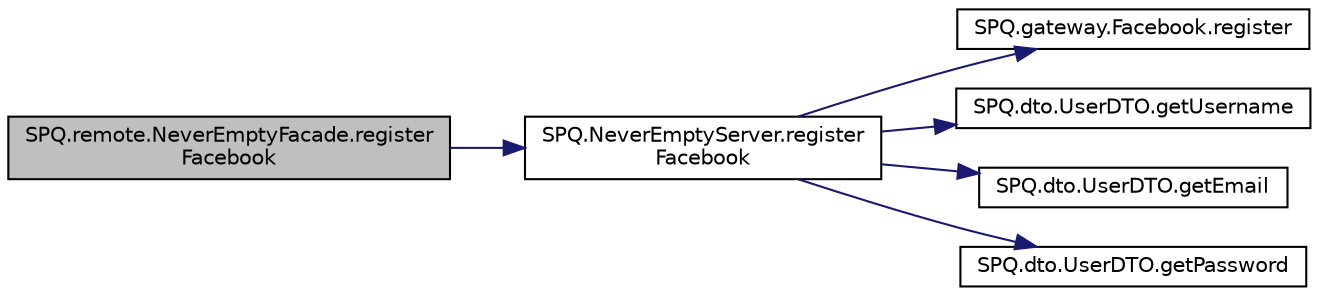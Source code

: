 digraph "SPQ.remote.NeverEmptyFacade.registerFacebook"
{
  edge [fontname="Helvetica",fontsize="10",labelfontname="Helvetica",labelfontsize="10"];
  node [fontname="Helvetica",fontsize="10",shape=record];
  rankdir="LR";
  Node32 [label="SPQ.remote.NeverEmptyFacade.register\lFacebook",height=0.2,width=0.4,color="black", fillcolor="grey75", style="filled", fontcolor="black"];
  Node32 -> Node33 [color="midnightblue",fontsize="10",style="solid",fontname="Helvetica"];
  Node33 [label="SPQ.NeverEmptyServer.register\lFacebook",height=0.2,width=0.4,color="black", fillcolor="white", style="filled",URL="$class_s_p_q_1_1_never_empty_server.html#abf7e271e0edb91e8f8ed73063de74b03"];
  Node33 -> Node34 [color="midnightblue",fontsize="10",style="solid",fontname="Helvetica"];
  Node34 [label="SPQ.gateway.Facebook.register",height=0.2,width=0.4,color="black", fillcolor="white", style="filled",URL="$class_s_p_q_1_1gateway_1_1_facebook.html#aba03bc89c530d3f2159b3a1eb65c3427"];
  Node33 -> Node35 [color="midnightblue",fontsize="10",style="solid",fontname="Helvetica"];
  Node35 [label="SPQ.dto.UserDTO.getUsername",height=0.2,width=0.4,color="black", fillcolor="white", style="filled",URL="$class_s_p_q_1_1dto_1_1_user_d_t_o.html#a0cd335456c4f53b97069820475742980"];
  Node33 -> Node36 [color="midnightblue",fontsize="10",style="solid",fontname="Helvetica"];
  Node36 [label="SPQ.dto.UserDTO.getEmail",height=0.2,width=0.4,color="black", fillcolor="white", style="filled",URL="$class_s_p_q_1_1dto_1_1_user_d_t_o.html#a67038ab8bab7cb7119ece00bcb20a360"];
  Node33 -> Node37 [color="midnightblue",fontsize="10",style="solid",fontname="Helvetica"];
  Node37 [label="SPQ.dto.UserDTO.getPassword",height=0.2,width=0.4,color="black", fillcolor="white", style="filled",URL="$class_s_p_q_1_1dto_1_1_user_d_t_o.html#a955f436e60336683283a6fcd6fc5f874"];
}
